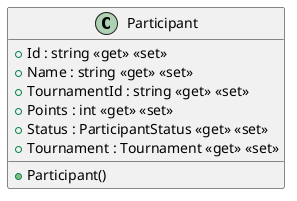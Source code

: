 @startuml
class Participant {
    + Participant()
    + Id : string <<get>> <<set>>
    + Name : string <<get>> <<set>>
    + TournamentId : string <<get>> <<set>>
    + Points : int <<get>> <<set>>
    + Status : ParticipantStatus <<get>> <<set>>
    + Tournament : Tournament <<get>> <<set>>
}
@enduml
